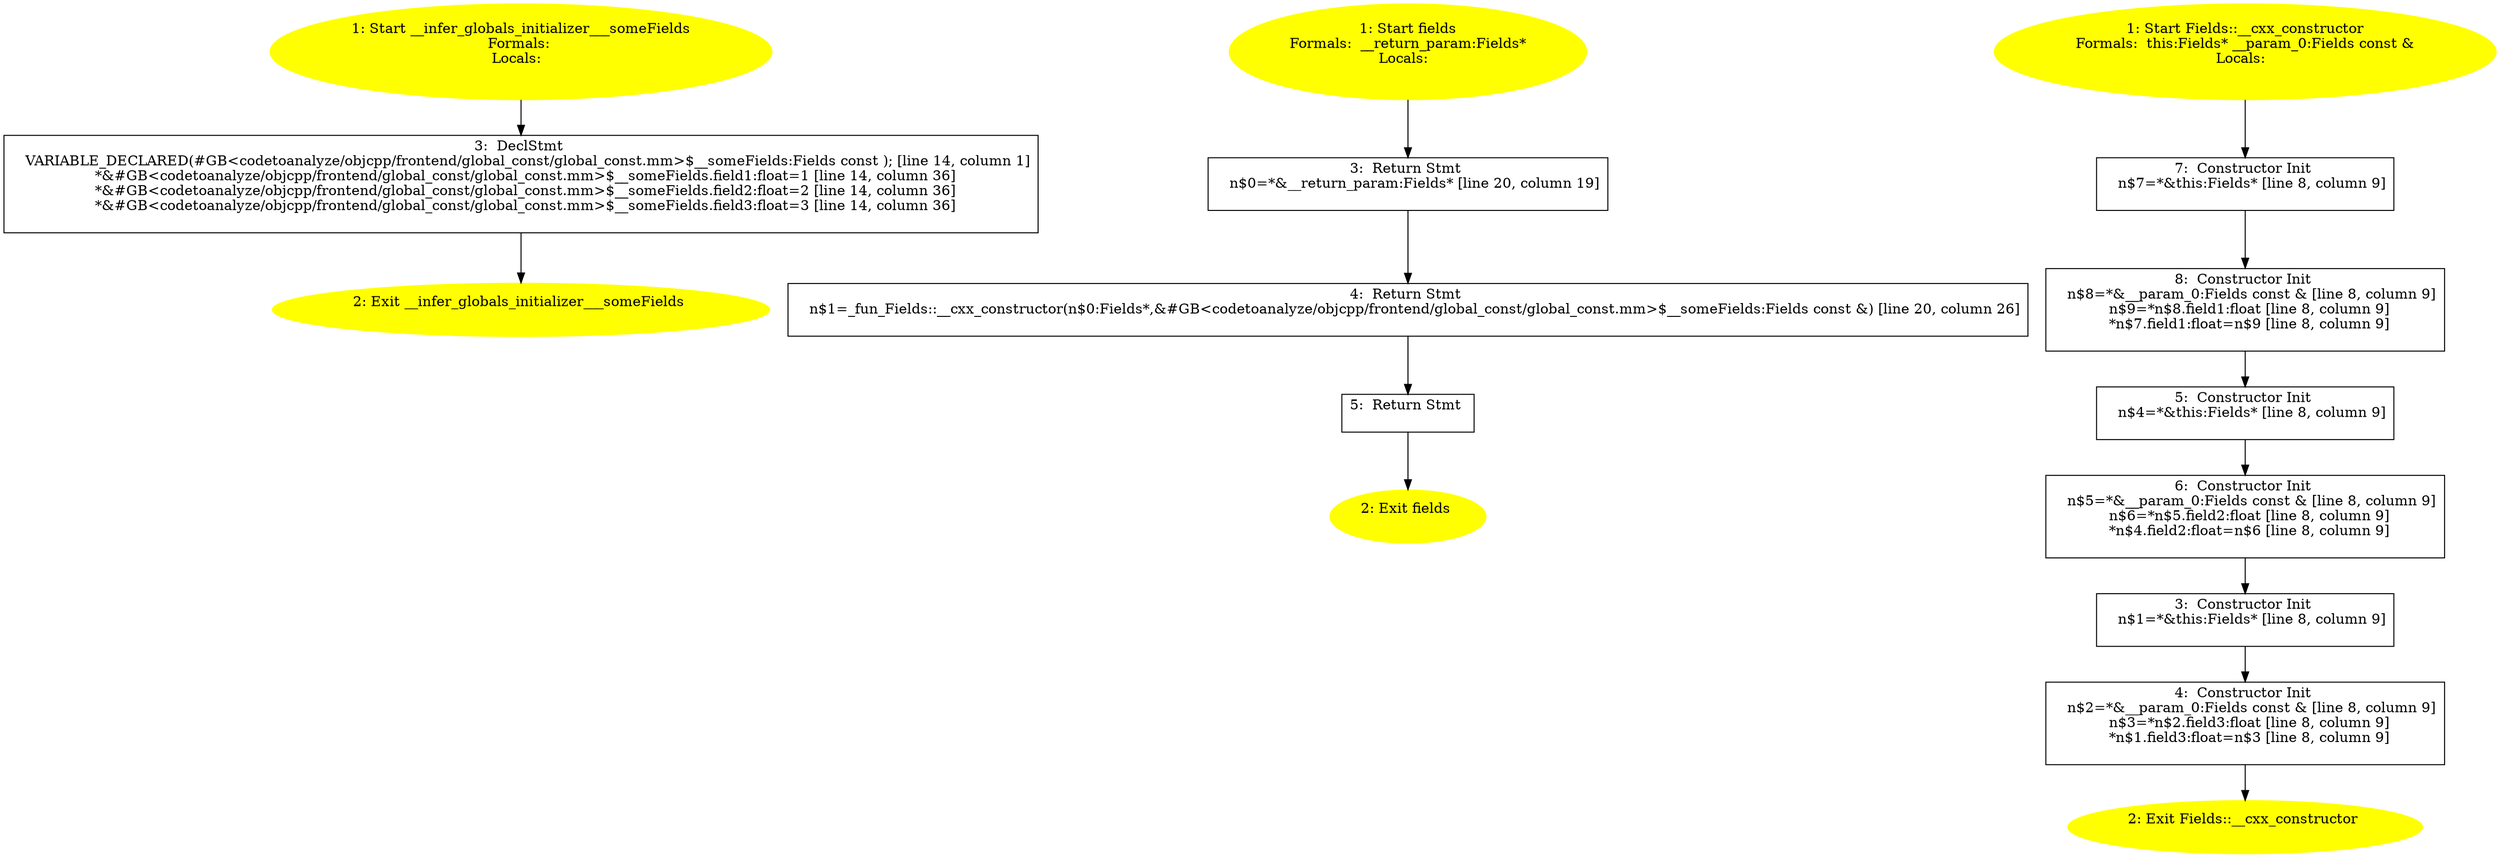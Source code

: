 /* @generated */
digraph cfg {
"__infer_globals_initializer___someFields#305cac08d8197bd145f7f55cc8a06d16.794b83eea8b5794c71808060b1f3b5c7_1" [label="1: Start __infer_globals_initializer___someFields\nFormals: \nLocals:  \n  " color=yellow style=filled]
	

	 "__infer_globals_initializer___someFields#305cac08d8197bd145f7f55cc8a06d16.794b83eea8b5794c71808060b1f3b5c7_1" -> "__infer_globals_initializer___someFields#305cac08d8197bd145f7f55cc8a06d16.794b83eea8b5794c71808060b1f3b5c7_3" ;
"__infer_globals_initializer___someFields#305cac08d8197bd145f7f55cc8a06d16.794b83eea8b5794c71808060b1f3b5c7_2" [label="2: Exit __infer_globals_initializer___someFields \n  " color=yellow style=filled]
	

"__infer_globals_initializer___someFields#305cac08d8197bd145f7f55cc8a06d16.794b83eea8b5794c71808060b1f3b5c7_3" [label="3:  DeclStmt \n   VARIABLE_DECLARED(#GB<codetoanalyze/objcpp/frontend/global_const/global_const.mm>$__someFields:Fields const ); [line 14, column 1]\n  *&#GB<codetoanalyze/objcpp/frontend/global_const/global_const.mm>$__someFields.field1:float=1 [line 14, column 36]\n  *&#GB<codetoanalyze/objcpp/frontend/global_const/global_const.mm>$__someFields.field2:float=2 [line 14, column 36]\n  *&#GB<codetoanalyze/objcpp/frontend/global_const/global_const.mm>$__someFields.field3:float=3 [line 14, column 36]\n " shape="box"]
	

	 "__infer_globals_initializer___someFields#305cac08d8197bd145f7f55cc8a06d16.794b83eea8b5794c71808060b1f3b5c7_3" -> "__infer_globals_initializer___someFields#305cac08d8197bd145f7f55cc8a06d16.794b83eea8b5794c71808060b1f3b5c7_2" ;
"fields(class Fields)#3037629886785813687.ade89225d198ce505301d5cdffda48f1_1" [label="1: Start fields\nFormals:  __return_param:Fields*\nLocals:  \n  " color=yellow style=filled]
	

	 "fields(class Fields)#3037629886785813687.ade89225d198ce505301d5cdffda48f1_1" -> "fields(class Fields)#3037629886785813687.ade89225d198ce505301d5cdffda48f1_3" ;
"fields(class Fields)#3037629886785813687.ade89225d198ce505301d5cdffda48f1_2" [label="2: Exit fields \n  " color=yellow style=filled]
	

"fields(class Fields)#3037629886785813687.ade89225d198ce505301d5cdffda48f1_3" [label="3:  Return Stmt \n   n$0=*&__return_param:Fields* [line 20, column 19]\n " shape="box"]
	

	 "fields(class Fields)#3037629886785813687.ade89225d198ce505301d5cdffda48f1_3" -> "fields(class Fields)#3037629886785813687.ade89225d198ce505301d5cdffda48f1_4" ;
"fields(class Fields)#3037629886785813687.ade89225d198ce505301d5cdffda48f1_4" [label="4:  Return Stmt \n   n$1=_fun_Fields::__cxx_constructor(n$0:Fields*,&#GB<codetoanalyze/objcpp/frontend/global_const/global_const.mm>$__someFields:Fields const &) [line 20, column 26]\n " shape="box"]
	

	 "fields(class Fields)#3037629886785813687.ade89225d198ce505301d5cdffda48f1_4" -> "fields(class Fields)#3037629886785813687.ade89225d198ce505301d5cdffda48f1_5" ;
"fields(class Fields)#3037629886785813687.ade89225d198ce505301d5cdffda48f1_5" [label="5:  Return Stmt \n  " shape="box"]
	

	 "fields(class Fields)#3037629886785813687.ade89225d198ce505301d5cdffda48f1_5" -> "fields(class Fields)#3037629886785813687.ade89225d198ce505301d5cdffda48f1_2" ;
"__cxx_constructor#Fields#{16890255804685749094}.37a448c6035144565c02dd400da4744f_1" [label="1: Start Fields::__cxx_constructor\nFormals:  this:Fields* __param_0:Fields const &\nLocals:  \n  " color=yellow style=filled]
	

	 "__cxx_constructor#Fields#{16890255804685749094}.37a448c6035144565c02dd400da4744f_1" -> "__cxx_constructor#Fields#{16890255804685749094}.37a448c6035144565c02dd400da4744f_7" ;
"__cxx_constructor#Fields#{16890255804685749094}.37a448c6035144565c02dd400da4744f_2" [label="2: Exit Fields::__cxx_constructor \n  " color=yellow style=filled]
	

"__cxx_constructor#Fields#{16890255804685749094}.37a448c6035144565c02dd400da4744f_3" [label="3:  Constructor Init \n   n$1=*&this:Fields* [line 8, column 9]\n " shape="box"]
	

	 "__cxx_constructor#Fields#{16890255804685749094}.37a448c6035144565c02dd400da4744f_3" -> "__cxx_constructor#Fields#{16890255804685749094}.37a448c6035144565c02dd400da4744f_4" ;
"__cxx_constructor#Fields#{16890255804685749094}.37a448c6035144565c02dd400da4744f_4" [label="4:  Constructor Init \n   n$2=*&__param_0:Fields const & [line 8, column 9]\n  n$3=*n$2.field3:float [line 8, column 9]\n  *n$1.field3:float=n$3 [line 8, column 9]\n " shape="box"]
	

	 "__cxx_constructor#Fields#{16890255804685749094}.37a448c6035144565c02dd400da4744f_4" -> "__cxx_constructor#Fields#{16890255804685749094}.37a448c6035144565c02dd400da4744f_2" ;
"__cxx_constructor#Fields#{16890255804685749094}.37a448c6035144565c02dd400da4744f_5" [label="5:  Constructor Init \n   n$4=*&this:Fields* [line 8, column 9]\n " shape="box"]
	

	 "__cxx_constructor#Fields#{16890255804685749094}.37a448c6035144565c02dd400da4744f_5" -> "__cxx_constructor#Fields#{16890255804685749094}.37a448c6035144565c02dd400da4744f_6" ;
"__cxx_constructor#Fields#{16890255804685749094}.37a448c6035144565c02dd400da4744f_6" [label="6:  Constructor Init \n   n$5=*&__param_0:Fields const & [line 8, column 9]\n  n$6=*n$5.field2:float [line 8, column 9]\n  *n$4.field2:float=n$6 [line 8, column 9]\n " shape="box"]
	

	 "__cxx_constructor#Fields#{16890255804685749094}.37a448c6035144565c02dd400da4744f_6" -> "__cxx_constructor#Fields#{16890255804685749094}.37a448c6035144565c02dd400da4744f_3" ;
"__cxx_constructor#Fields#{16890255804685749094}.37a448c6035144565c02dd400da4744f_7" [label="7:  Constructor Init \n   n$7=*&this:Fields* [line 8, column 9]\n " shape="box"]
	

	 "__cxx_constructor#Fields#{16890255804685749094}.37a448c6035144565c02dd400da4744f_7" -> "__cxx_constructor#Fields#{16890255804685749094}.37a448c6035144565c02dd400da4744f_8" ;
"__cxx_constructor#Fields#{16890255804685749094}.37a448c6035144565c02dd400da4744f_8" [label="8:  Constructor Init \n   n$8=*&__param_0:Fields const & [line 8, column 9]\n  n$9=*n$8.field1:float [line 8, column 9]\n  *n$7.field1:float=n$9 [line 8, column 9]\n " shape="box"]
	

	 "__cxx_constructor#Fields#{16890255804685749094}.37a448c6035144565c02dd400da4744f_8" -> "__cxx_constructor#Fields#{16890255804685749094}.37a448c6035144565c02dd400da4744f_5" ;
}
